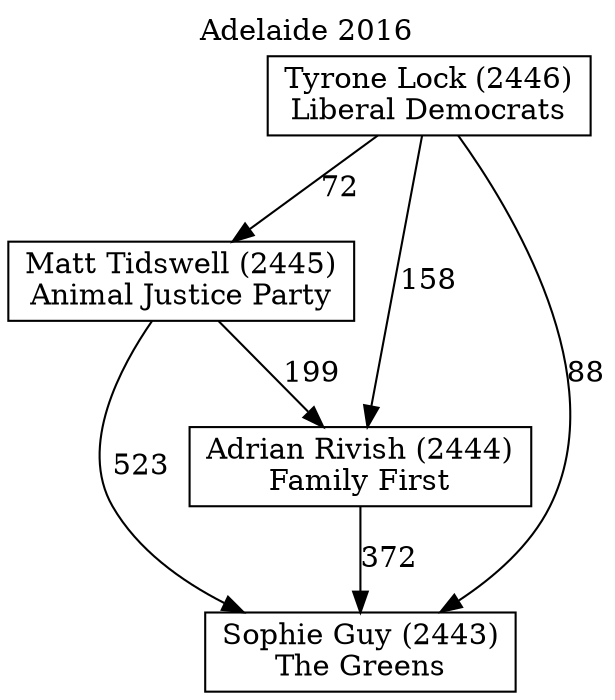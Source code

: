 // House preference flow
digraph "Sophie Guy (2443)_Adelaide_2016" {
	graph [label="Adelaide 2016" labelloc=t mclimit=10]
	node [shape=box]
	"Tyrone Lock (2446)" [label="Tyrone Lock (2446)
Liberal Democrats"]
	"Matt Tidswell (2445)" [label="Matt Tidswell (2445)
Animal Justice Party"]
	"Adrian Rivish (2444)" [label="Adrian Rivish (2444)
Family First"]
	"Sophie Guy (2443)" [label="Sophie Guy (2443)
The Greens"]
	"Adrian Rivish (2444)" -> "Sophie Guy (2443)" [label=372]
	"Tyrone Lock (2446)" -> "Matt Tidswell (2445)" [label=72]
	"Matt Tidswell (2445)" -> "Adrian Rivish (2444)" [label=199]
	"Tyrone Lock (2446)" -> "Adrian Rivish (2444)" [label=158]
	"Matt Tidswell (2445)" -> "Sophie Guy (2443)" [label=523]
	"Tyrone Lock (2446)" -> "Sophie Guy (2443)" [label=88]
}
